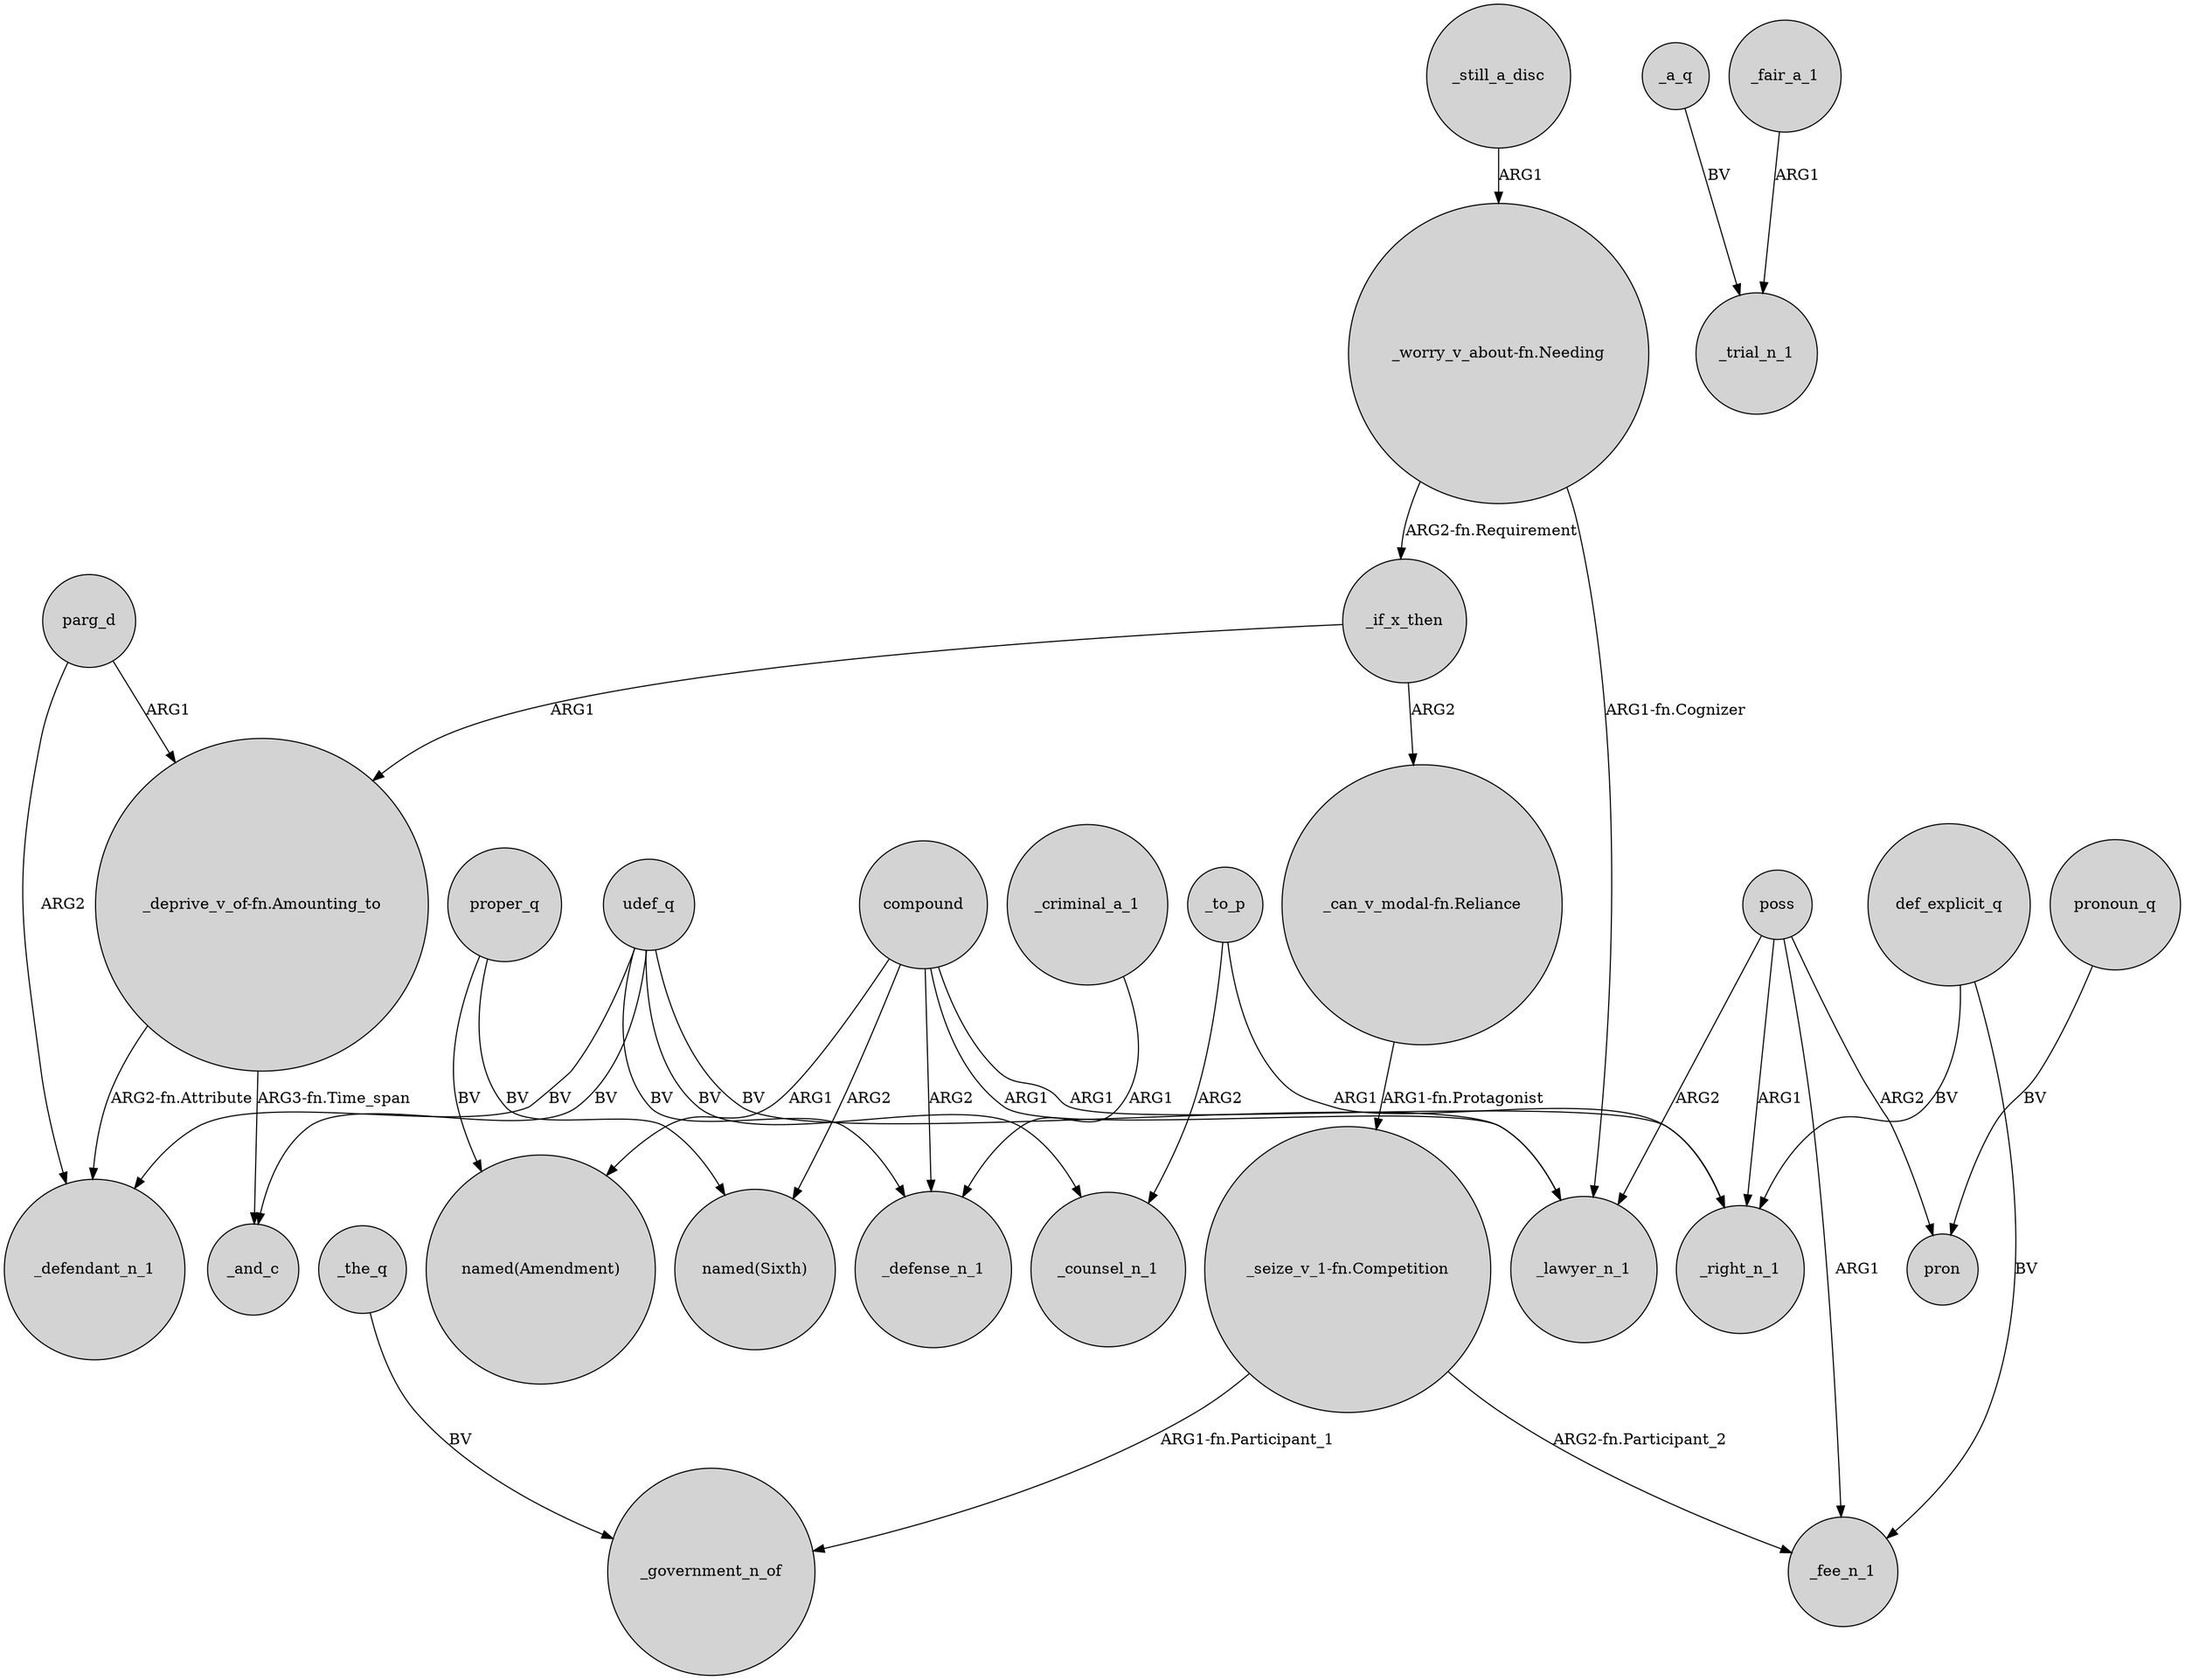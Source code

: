 digraph {
	node [shape=circle style=filled]
	compound -> "named(Amendment)" [label=ARG1]
	_still_a_disc -> "_worry_v_about-fn.Needing" [label=ARG1]
	def_explicit_q -> _right_n_1 [label=BV]
	proper_q -> "named(Amendment)" [label=BV]
	compound -> "named(Sixth)" [label=ARG2]
	"_worry_v_about-fn.Needing" -> _lawyer_n_1 [label="ARG1-fn.Cognizer"]
	compound -> _right_n_1 [label=ARG1]
	"_seize_v_1-fn.Competition" -> _government_n_of [label="ARG1-fn.Participant_1"]
	parg_d -> _defendant_n_1 [label=ARG2]
	"_can_v_modal-fn.Reliance" -> "_seize_v_1-fn.Competition" [label="ARG1-fn.Protagonist"]
	udef_q -> _defense_n_1 [label=BV]
	udef_q -> _and_c [label=BV]
	_to_p -> _counsel_n_1 [label=ARG2]
	"_deprive_v_of-fn.Amounting_to" -> _and_c [label="ARG3-fn.Time_span"]
	def_explicit_q -> _fee_n_1 [label=BV]
	_if_x_then -> "_deprive_v_of-fn.Amounting_to" [label=ARG1]
	pronoun_q -> pron [label=BV]
	udef_q -> _counsel_n_1 [label=BV]
	poss -> pron [label=ARG2]
	_to_p -> _right_n_1 [label=ARG1]
	udef_q -> _defendant_n_1 [label=BV]
	_if_x_then -> "_can_v_modal-fn.Reliance" [label=ARG2]
	parg_d -> "_deprive_v_of-fn.Amounting_to" [label=ARG1]
	"_worry_v_about-fn.Needing" -> _if_x_then [label="ARG2-fn.Requirement"]
	poss -> _fee_n_1 [label=ARG1]
	_the_q -> _government_n_of [label=BV]
	compound -> _lawyer_n_1 [label=ARG1]
	_a_q -> _trial_n_1 [label=BV]
	udef_q -> _lawyer_n_1 [label=BV]
	poss -> _right_n_1 [label=ARG1]
	"_deprive_v_of-fn.Amounting_to" -> _defendant_n_1 [label="ARG2-fn.Attribute"]
	_criminal_a_1 -> _defense_n_1 [label=ARG1]
	compound -> _defense_n_1 [label=ARG2]
	"_seize_v_1-fn.Competition" -> _fee_n_1 [label="ARG2-fn.Participant_2"]
	_fair_a_1 -> _trial_n_1 [label=ARG1]
	poss -> _lawyer_n_1 [label=ARG2]
	proper_q -> "named(Sixth)" [label=BV]
}
